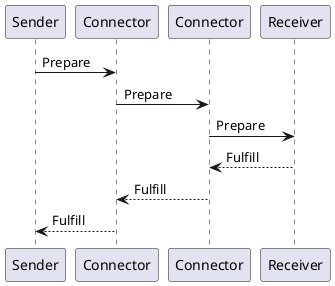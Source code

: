 @startuml
participant Sender as PA1
participant Connector as PA2
participant Connector as PA3
participant Receiver as PA4

PA1 -> PA2 : Prepare
PA2 -> PA3 : Prepare
PA3 -> PA4 : Prepare
PA4 --> PA3 : Fulfill
PA3 --> PA2 : Fulfill
PA2 --> PA1 : Fulfill
@enduml